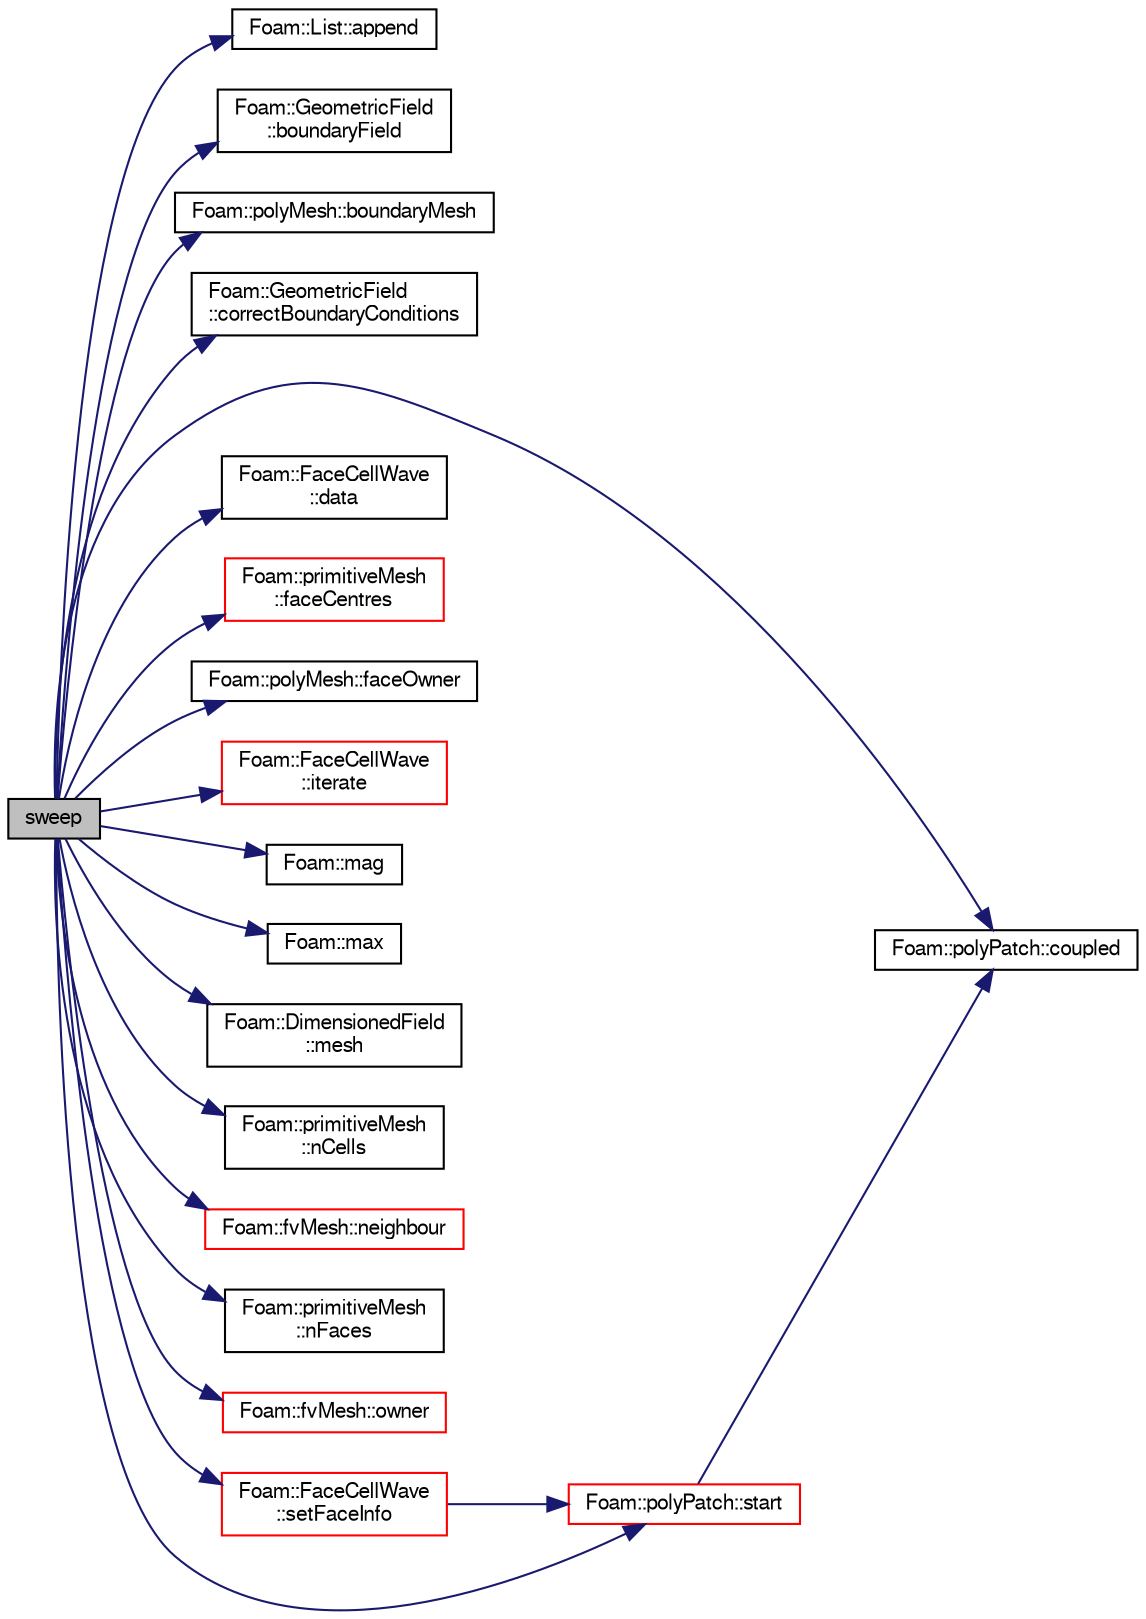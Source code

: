 digraph "sweep"
{
  bgcolor="transparent";
  edge [fontname="FreeSans",fontsize="10",labelfontname="FreeSans",labelfontsize="10"];
  node [fontname="FreeSans",fontsize="10",shape=record];
  rankdir="LR";
  Node20248 [label="sweep",height=0.2,width=0.4,color="black", fillcolor="grey75", style="filled", fontcolor="black"];
  Node20248 -> Node20249 [color="midnightblue",fontsize="10",style="solid",fontname="FreeSans"];
  Node20249 [label="Foam::List::append",height=0.2,width=0.4,color="black",URL="$a25694.html#a399dd2bf0d9a32016717dc90126f016b",tooltip="Append an element at the end of the list. "];
  Node20248 -> Node20250 [color="midnightblue",fontsize="10",style="solid",fontname="FreeSans"];
  Node20250 [label="Foam::GeometricField\l::boundaryField",height=0.2,width=0.4,color="black",URL="$a22434.html#a3c6c1a789b48ea0c5e8bff64f9c14f2d",tooltip="Return reference to GeometricBoundaryField. "];
  Node20248 -> Node20251 [color="midnightblue",fontsize="10",style="solid",fontname="FreeSans"];
  Node20251 [label="Foam::polyMesh::boundaryMesh",height=0.2,width=0.4,color="black",URL="$a27410.html#a9f2b68c134340291eda6197f47f25484",tooltip="Return boundary mesh. "];
  Node20248 -> Node20252 [color="midnightblue",fontsize="10",style="solid",fontname="FreeSans"];
  Node20252 [label="Foam::GeometricField\l::correctBoundaryConditions",height=0.2,width=0.4,color="black",URL="$a22434.html#acaf6878ef900e593c4b20812f1b567d6",tooltip="Correct boundary field. "];
  Node20248 -> Node20253 [color="midnightblue",fontsize="10",style="solid",fontname="FreeSans"];
  Node20253 [label="Foam::polyPatch::coupled",height=0.2,width=0.4,color="black",URL="$a27478.html#a39c01db0e66d00fe0621a0c7e5fc4ead",tooltip="Return true if this patch is geometrically coupled (i.e. faces and. "];
  Node20248 -> Node20254 [color="midnightblue",fontsize="10",style="solid",fontname="FreeSans"];
  Node20254 [label="Foam::FaceCellWave\l::data",height=0.2,width=0.4,color="black",URL="$a24814.html#a3cb51c6d7125aa51349080ee9eeba567",tooltip="Additional data to be passed into container. "];
  Node20248 -> Node20255 [color="midnightblue",fontsize="10",style="solid",fontname="FreeSans"];
  Node20255 [label="Foam::primitiveMesh\l::faceCentres",height=0.2,width=0.4,color="red",URL="$a27530.html#a3319847c9ee813a5398d011b08de25a4"];
  Node20248 -> Node20309 [color="midnightblue",fontsize="10",style="solid",fontname="FreeSans"];
  Node20309 [label="Foam::polyMesh::faceOwner",height=0.2,width=0.4,color="black",URL="$a27410.html#a57752b49bfee23ca1944c3fb0493974f",tooltip="Return face owner. "];
  Node20248 -> Node20310 [color="midnightblue",fontsize="10",style="solid",fontname="FreeSans"];
  Node20310 [label="Foam::FaceCellWave\l::iterate",height=0.2,width=0.4,color="red",URL="$a24814.html#a8f898fd0e592fd902741616e1f087497",tooltip="Iterate until no changes or maxIter reached. Returns actual. "];
  Node20248 -> Node20303 [color="midnightblue",fontsize="10",style="solid",fontname="FreeSans"];
  Node20303 [label="Foam::mag",height=0.2,width=0.4,color="black",URL="$a21124.html#a929da2a3fdcf3dacbbe0487d3a330dae"];
  Node20248 -> Node20311 [color="midnightblue",fontsize="10",style="solid",fontname="FreeSans"];
  Node20311 [label="Foam::max",height=0.2,width=0.4,color="black",URL="$a21124.html#ac993e906cf2774ae77e666bc24e81733"];
  Node20248 -> Node20312 [color="midnightblue",fontsize="10",style="solid",fontname="FreeSans"];
  Node20312 [label="Foam::DimensionedField\l::mesh",height=0.2,width=0.4,color="black",URL="$a26390.html#a8f1110830348a1448a14ab5e3cf47e3b",tooltip="Return mesh. "];
  Node20248 -> Node20313 [color="midnightblue",fontsize="10",style="solid",fontname="FreeSans"];
  Node20313 [label="Foam::primitiveMesh\l::nCells",height=0.2,width=0.4,color="black",URL="$a27530.html#a13b94bdb0926552bf78ad5210a73a3d5"];
  Node20248 -> Node20314 [color="midnightblue",fontsize="10",style="solid",fontname="FreeSans"];
  Node20314 [label="Foam::fvMesh::neighbour",height=0.2,width=0.4,color="red",URL="$a22766.html#aab1a7f2af09b33005a527e107c7b3fad",tooltip="Internal face neighbour. "];
  Node20248 -> Node20307 [color="midnightblue",fontsize="10",style="solid",fontname="FreeSans"];
  Node20307 [label="Foam::primitiveMesh\l::nFaces",height=0.2,width=0.4,color="black",URL="$a27530.html#abe602c985a3c9ffa67176e969e77ca6f"];
  Node20248 -> Node20327 [color="midnightblue",fontsize="10",style="solid",fontname="FreeSans"];
  Node20327 [label="Foam::fvMesh::owner",height=0.2,width=0.4,color="red",URL="$a22766.html#a16e7eb254c4fd2d1d7ac4d5d71f6c9f9",tooltip="Internal face owner. "];
  Node20248 -> Node20557 [color="midnightblue",fontsize="10",style="solid",fontname="FreeSans"];
  Node20557 [label="Foam::FaceCellWave\l::setFaceInfo",height=0.2,width=0.4,color="red",URL="$a24814.html#a4dfc64d9c6a80650006ac5ab728f95b0",tooltip="Set initial changed faces. "];
  Node20557 -> Node20571 [color="midnightblue",fontsize="10",style="solid",fontname="FreeSans"];
  Node20571 [label="Foam::polyPatch::start",height=0.2,width=0.4,color="red",URL="$a27478.html#a6bfd3e3abb11e98bdb4b98671cec1234",tooltip="Return start label of this patch in the polyMesh face list. "];
  Node20571 -> Node20253 [color="midnightblue",fontsize="10",style="solid",fontname="FreeSans"];
  Node20248 -> Node20571 [color="midnightblue",fontsize="10",style="solid",fontname="FreeSans"];
}
